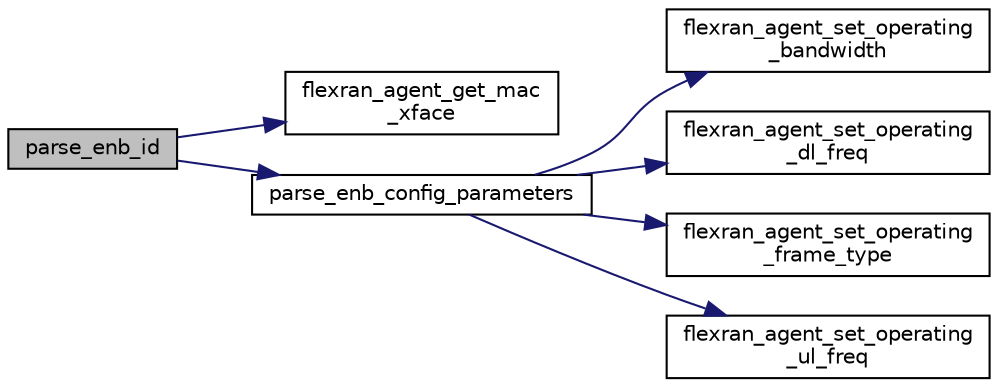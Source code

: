digraph "parse_enb_id"
{
 // LATEX_PDF_SIZE
  edge [fontname="Helvetica",fontsize="10",labelfontname="Helvetica",labelfontsize="10"];
  node [fontname="Helvetica",fontsize="10",shape=record];
  rankdir="LR";
  Node1 [label="parse_enb_id",height=0.2,width=0.4,color="black", fillcolor="grey75", style="filled", fontcolor="black",tooltip=" "];
  Node1 -> Node2 [color="midnightblue",fontsize="10",style="solid",fontname="Helvetica"];
  Node2 [label="flexran_agent_get_mac\l_xface",height=0.2,width=0.4,color="black", fillcolor="white", style="filled",URL="$flexran__agent__mac_8c.html#a6ed74fc929d98eb8129181d1f5b00d08",tooltip=" "];
  Node1 -> Node3 [color="midnightblue",fontsize="10",style="solid",fontname="Helvetica"];
  Node3 [label="parse_enb_config_parameters",height=0.2,width=0.4,color="black", fillcolor="white", style="filled",URL="$flexran__agent__common__internal_8c.html#afed4d5f12d793b54428dbf1c389333d5",tooltip=" "];
  Node3 -> Node4 [color="midnightblue",fontsize="10",style="solid",fontname="Helvetica"];
  Node4 [label="flexran_agent_set_operating\l_bandwidth",height=0.2,width=0.4,color="black", fillcolor="white", style="filled",URL="$flexran__agent__ran__api_8c.html#a114c2653bc372516eecd5e0e2ea46d95",tooltip=" "];
  Node3 -> Node5 [color="midnightblue",fontsize="10",style="solid",fontname="Helvetica"];
  Node5 [label="flexran_agent_set_operating\l_dl_freq",height=0.2,width=0.4,color="black", fillcolor="white", style="filled",URL="$flexran__agent__ran__api_8c.html#a129409f184d27d3d4e5b1de630c501e3",tooltip=" "];
  Node3 -> Node6 [color="midnightblue",fontsize="10",style="solid",fontname="Helvetica"];
  Node6 [label="flexran_agent_set_operating\l_frame_type",height=0.2,width=0.4,color="black", fillcolor="white", style="filled",URL="$flexran__agent__ran__api_8c.html#a9cfb48f2bd54311284c0e38c349d90db",tooltip=" "];
  Node3 -> Node7 [color="midnightblue",fontsize="10",style="solid",fontname="Helvetica"];
  Node7 [label="flexran_agent_set_operating\l_ul_freq",height=0.2,width=0.4,color="black", fillcolor="white", style="filled",URL="$flexran__agent__ran__api_8c.html#ad57aa144a66853a2168f8b0ee3ed00a7",tooltip=" "];
}
